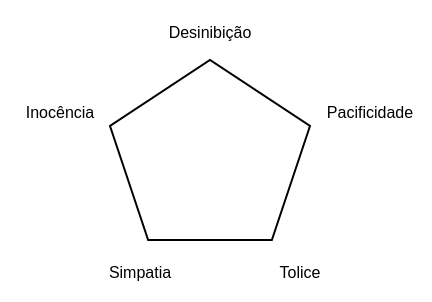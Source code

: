 <mxfile version="22.0.0" type="device">
  <diagram name="Page-1" id="rkZNH69ZYbZABoDn4leT">
    <mxGraphModel dx="350" dy="207" grid="1" gridSize="10" guides="1" tooltips="1" connect="1" arrows="1" fold="1" page="1" pageScale="1" pageWidth="850" pageHeight="1100" math="0" shadow="0">
      <root>
        <mxCell id="0" />
        <mxCell id="1" parent="0" />
        <mxCell id="nzP6fsCWfK1H_bQ6tM55-2" value="&lt;font style=&quot;font-size: 8px;&quot;&gt;Desinibição&lt;/font&gt;" style="text;html=1;strokeColor=none;fillColor=none;align=center;verticalAlign=middle;whiteSpace=wrap;rounded=0;" parent="1" vertex="1">
          <mxGeometry x="345" y="220" width="60" height="30" as="geometry" />
        </mxCell>
        <mxCell id="nzP6fsCWfK1H_bQ6tM55-3" value="&lt;font style=&quot;font-size: 8px;&quot;&gt;Simpatia&lt;/font&gt;" style="text;html=1;strokeColor=none;fillColor=none;align=center;verticalAlign=middle;whiteSpace=wrap;rounded=0;" parent="1" vertex="1">
          <mxGeometry x="310" y="340" width="60" height="30" as="geometry" />
        </mxCell>
        <mxCell id="nzP6fsCWfK1H_bQ6tM55-4" value="&lt;font style=&quot;font-size: 8px;&quot;&gt;Inocência&lt;/font&gt;" style="text;html=1;strokeColor=none;fillColor=none;align=center;verticalAlign=middle;whiteSpace=wrap;rounded=0;" parent="1" vertex="1">
          <mxGeometry x="270" y="260" width="60" height="30" as="geometry" />
        </mxCell>
        <mxCell id="nzP6fsCWfK1H_bQ6tM55-5" value="&lt;font style=&quot;font-size: 8px;&quot;&gt;Pacificidade&lt;/font&gt;" style="text;html=1;strokeColor=none;fillColor=none;align=center;verticalAlign=middle;whiteSpace=wrap;rounded=0;" parent="1" vertex="1">
          <mxGeometry x="425" y="260" width="60" height="30" as="geometry" />
        </mxCell>
        <mxCell id="f4HXycsdBSTEN4oh_WEF-2" value="" style="whiteSpace=wrap;html=1;shape=mxgraph.basic.pentagon" vertex="1" parent="1">
          <mxGeometry x="325" y="250" width="100" height="90" as="geometry" />
        </mxCell>
        <mxCell id="f4HXycsdBSTEN4oh_WEF-3" value="&lt;font style=&quot;font-size: 8px;&quot;&gt;Tolice&lt;/font&gt;" style="text;html=1;strokeColor=none;fillColor=none;align=center;verticalAlign=middle;whiteSpace=wrap;rounded=0;" vertex="1" parent="1">
          <mxGeometry x="390" y="340" width="60" height="30" as="geometry" />
        </mxCell>
      </root>
    </mxGraphModel>
  </diagram>
</mxfile>
